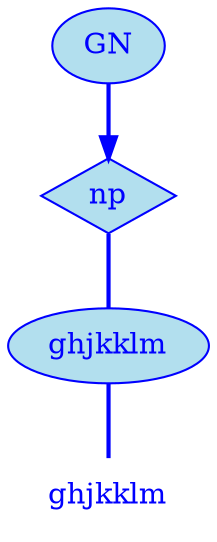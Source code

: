 digraph g {
	node [label="\N"];
	graph [bb="0,0,96,252"];
	"mc1s1_t1#token84" [label=ghjkklm, shape=plaintext, fillcolor=lightblue2, fontcolor=blue, pos="48,18", width="0.97", height="0.50"];
	"mc1s1_W1#wordmc1s1_t1#token" [label=ghjkklm, shape=ellipse, fillcolor=lightblue2, fontcolor=blue, color=blue, style=filled, pos="48,90", width="1.33", height="0.50"];
	"mc1s1_P13#pos" [label=np, shape=diamond, fillcolor=lightblue2, fontcolor=blue, color=blue, style=filled, pos="48,162", width="0.75", height="0.50"];
	"mc1s1_chk0#chunk" [label=GN, fillcolor=lightblue2, fontcolor=blue, color=blue, style=filled, arrowhead=doubleoctagon, pos="48,234", width="0.75", height="0.50"];
	"mc1s1_W1#wordmc1s1_t1#token" -> "mc1s1_t1#token84" [arrowhead=none, color=blue, fontcolor=blue, style=bold, minlen=1, pos="48,72 48,61 48,47 48,36"];
	"mc1s1_P13#pos" -> "mc1s1_W1#wordmc1s1_t1#token" [arrowhead=none, color=blue, fontcolor=blue, style=bold, minlen=1, pos="48,144 48,133 48,119 48,108"];
	"mc1s1_chk0#chunk" -> "mc1s1_P13#pos" [color=blue, fontcolor=blue, style=bold, minlen=1, shape=normal, pos="e,48,180 48,216 48,208 48,199 48,190"];
}

